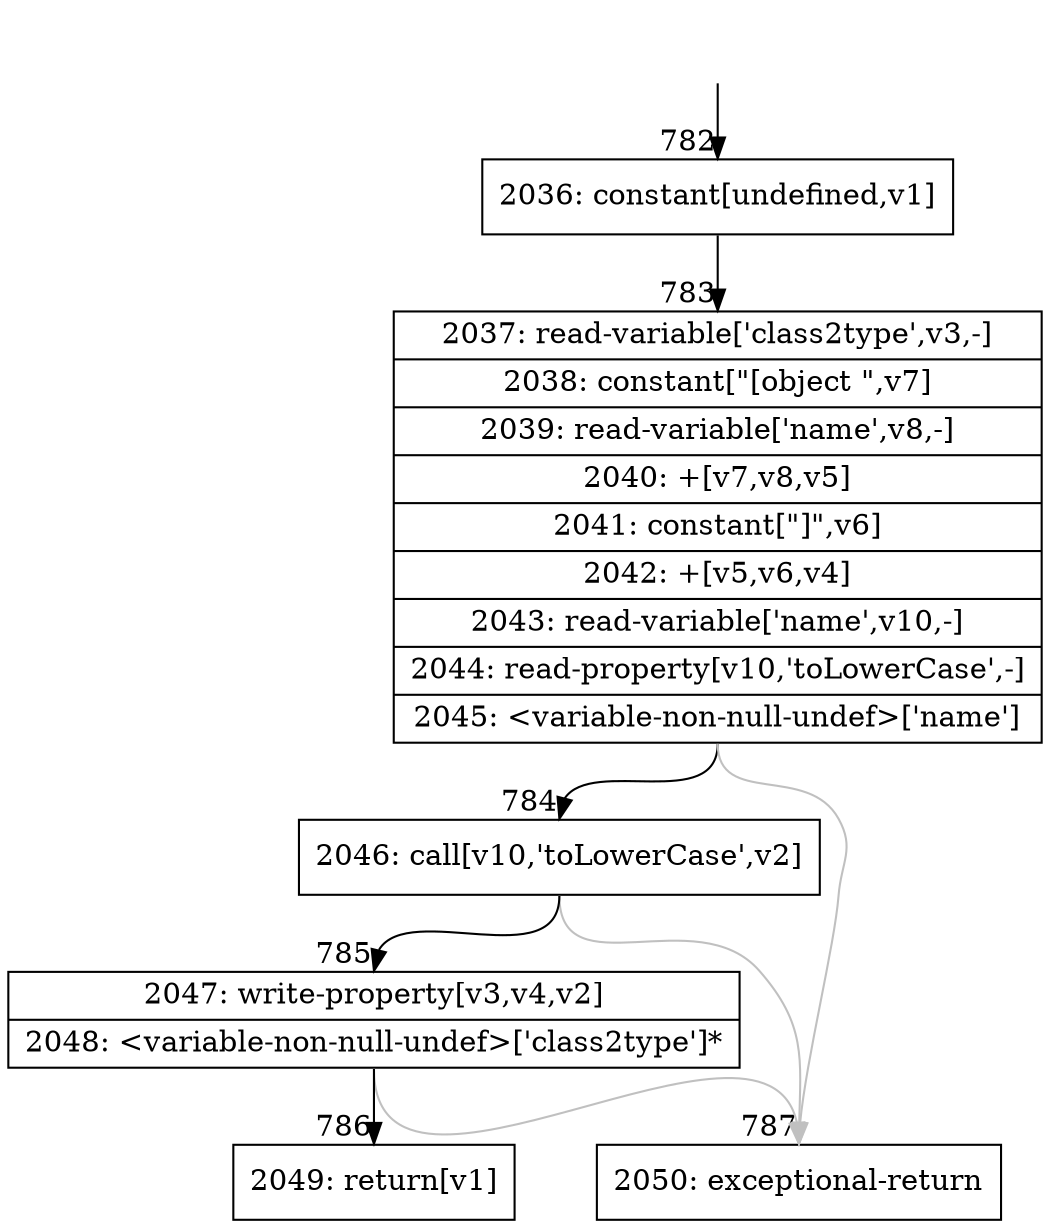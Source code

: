 digraph {
rankdir="TD"
BB_entry55[shape=none,label=""];
BB_entry55 -> BB782 [tailport=s, headport=n, headlabel="    782"]
BB782 [shape=record label="{2036: constant[undefined,v1]}" ] 
BB782 -> BB783 [tailport=s, headport=n, headlabel="      783"]
BB783 [shape=record label="{2037: read-variable['class2type',v3,-]|2038: constant[\"[object \",v7]|2039: read-variable['name',v8,-]|2040: +[v7,v8,v5]|2041: constant[\"]\",v6]|2042: +[v5,v6,v4]|2043: read-variable['name',v10,-]|2044: read-property[v10,'toLowerCase',-]|2045: \<variable-non-null-undef\>['name']}" ] 
BB783 -> BB784 [tailport=s, headport=n, headlabel="      784"]
BB783 -> BB787 [tailport=s, headport=n, color=gray, headlabel="      787"]
BB784 [shape=record label="{2046: call[v10,'toLowerCase',v2]}" ] 
BB784 -> BB785 [tailport=s, headport=n, headlabel="      785"]
BB784 -> BB787 [tailport=s, headport=n, color=gray]
BB785 [shape=record label="{2047: write-property[v3,v4,v2]|2048: \<variable-non-null-undef\>['class2type']*}" ] 
BB785 -> BB786 [tailport=s, headport=n, headlabel="      786"]
BB785 -> BB787 [tailport=s, headport=n, color=gray]
BB786 [shape=record label="{2049: return[v1]}" ] 
BB787 [shape=record label="{2050: exceptional-return}" ] 
}
